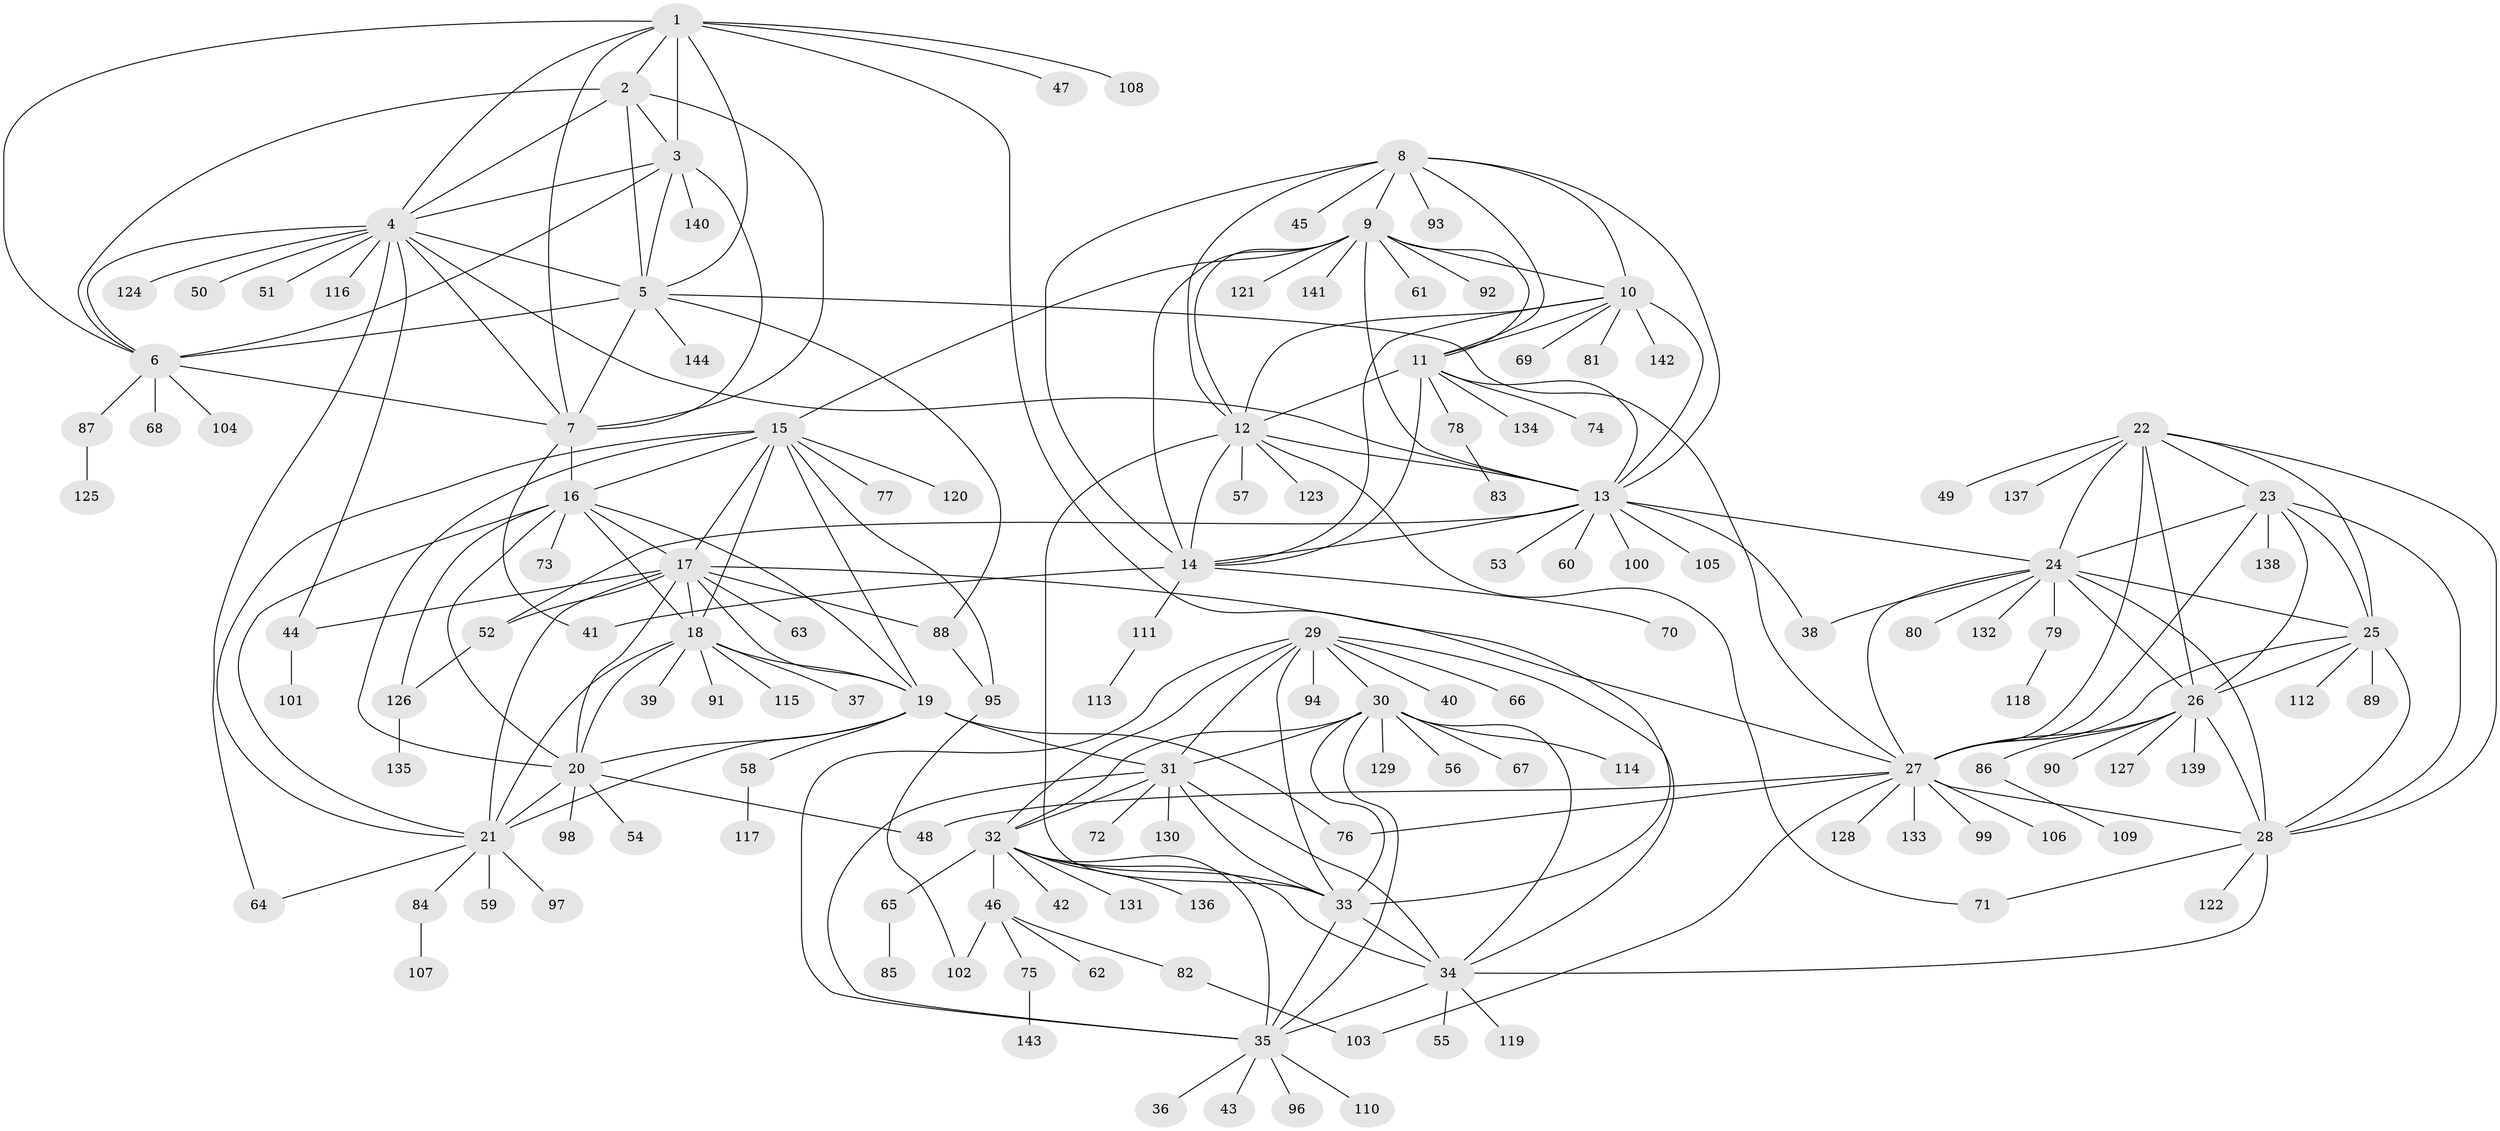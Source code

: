 // coarse degree distribution, {7: 0.043859649122807015, 6: 0.02631578947368421, 22: 0.008771929824561403, 8: 0.02631578947368421, 9: 0.043859649122807015, 13: 0.008771929824561403, 10: 0.008771929824561403, 12: 0.02631578947368421, 5: 0.008771929824561403, 16: 0.008771929824561403, 1: 0.6578947368421053, 2: 0.10526315789473684, 4: 0.017543859649122806, 3: 0.008771929824561403}
// Generated by graph-tools (version 1.1) at 2025/52/02/27/25 19:52:14]
// undirected, 144 vertices, 237 edges
graph export_dot {
graph [start="1"]
  node [color=gray90,style=filled];
  1;
  2;
  3;
  4;
  5;
  6;
  7;
  8;
  9;
  10;
  11;
  12;
  13;
  14;
  15;
  16;
  17;
  18;
  19;
  20;
  21;
  22;
  23;
  24;
  25;
  26;
  27;
  28;
  29;
  30;
  31;
  32;
  33;
  34;
  35;
  36;
  37;
  38;
  39;
  40;
  41;
  42;
  43;
  44;
  45;
  46;
  47;
  48;
  49;
  50;
  51;
  52;
  53;
  54;
  55;
  56;
  57;
  58;
  59;
  60;
  61;
  62;
  63;
  64;
  65;
  66;
  67;
  68;
  69;
  70;
  71;
  72;
  73;
  74;
  75;
  76;
  77;
  78;
  79;
  80;
  81;
  82;
  83;
  84;
  85;
  86;
  87;
  88;
  89;
  90;
  91;
  92;
  93;
  94;
  95;
  96;
  97;
  98;
  99;
  100;
  101;
  102;
  103;
  104;
  105;
  106;
  107;
  108;
  109;
  110;
  111;
  112;
  113;
  114;
  115;
  116;
  117;
  118;
  119;
  120;
  121;
  122;
  123;
  124;
  125;
  126;
  127;
  128;
  129;
  130;
  131;
  132;
  133;
  134;
  135;
  136;
  137;
  138;
  139;
  140;
  141;
  142;
  143;
  144;
  1 -- 2;
  1 -- 3;
  1 -- 4;
  1 -- 5;
  1 -- 6;
  1 -- 7;
  1 -- 33;
  1 -- 47;
  1 -- 108;
  2 -- 3;
  2 -- 4;
  2 -- 5;
  2 -- 6;
  2 -- 7;
  3 -- 4;
  3 -- 5;
  3 -- 6;
  3 -- 7;
  3 -- 140;
  4 -- 5;
  4 -- 6;
  4 -- 7;
  4 -- 13;
  4 -- 44;
  4 -- 50;
  4 -- 51;
  4 -- 64;
  4 -- 116;
  4 -- 124;
  5 -- 6;
  5 -- 7;
  5 -- 27;
  5 -- 88;
  5 -- 144;
  6 -- 7;
  6 -- 68;
  6 -- 87;
  6 -- 104;
  7 -- 16;
  7 -- 41;
  8 -- 9;
  8 -- 10;
  8 -- 11;
  8 -- 12;
  8 -- 13;
  8 -- 14;
  8 -- 45;
  8 -- 93;
  9 -- 10;
  9 -- 11;
  9 -- 12;
  9 -- 13;
  9 -- 14;
  9 -- 15;
  9 -- 61;
  9 -- 92;
  9 -- 121;
  9 -- 141;
  10 -- 11;
  10 -- 12;
  10 -- 13;
  10 -- 14;
  10 -- 69;
  10 -- 81;
  10 -- 142;
  11 -- 12;
  11 -- 13;
  11 -- 14;
  11 -- 74;
  11 -- 78;
  11 -- 134;
  12 -- 13;
  12 -- 14;
  12 -- 33;
  12 -- 57;
  12 -- 71;
  12 -- 123;
  13 -- 14;
  13 -- 24;
  13 -- 38;
  13 -- 52;
  13 -- 53;
  13 -- 60;
  13 -- 100;
  13 -- 105;
  14 -- 41;
  14 -- 70;
  14 -- 111;
  15 -- 16;
  15 -- 17;
  15 -- 18;
  15 -- 19;
  15 -- 20;
  15 -- 21;
  15 -- 77;
  15 -- 95;
  15 -- 120;
  16 -- 17;
  16 -- 18;
  16 -- 19;
  16 -- 20;
  16 -- 21;
  16 -- 73;
  16 -- 126;
  17 -- 18;
  17 -- 19;
  17 -- 20;
  17 -- 21;
  17 -- 27;
  17 -- 44;
  17 -- 52;
  17 -- 63;
  17 -- 88;
  18 -- 19;
  18 -- 20;
  18 -- 21;
  18 -- 37;
  18 -- 39;
  18 -- 91;
  18 -- 115;
  19 -- 20;
  19 -- 21;
  19 -- 31;
  19 -- 58;
  19 -- 76;
  20 -- 21;
  20 -- 48;
  20 -- 54;
  20 -- 98;
  21 -- 59;
  21 -- 64;
  21 -- 84;
  21 -- 97;
  22 -- 23;
  22 -- 24;
  22 -- 25;
  22 -- 26;
  22 -- 27;
  22 -- 28;
  22 -- 49;
  22 -- 137;
  23 -- 24;
  23 -- 25;
  23 -- 26;
  23 -- 27;
  23 -- 28;
  23 -- 138;
  24 -- 25;
  24 -- 26;
  24 -- 27;
  24 -- 28;
  24 -- 38;
  24 -- 79;
  24 -- 80;
  24 -- 132;
  25 -- 26;
  25 -- 27;
  25 -- 28;
  25 -- 89;
  25 -- 112;
  26 -- 27;
  26 -- 28;
  26 -- 86;
  26 -- 90;
  26 -- 127;
  26 -- 139;
  27 -- 28;
  27 -- 48;
  27 -- 76;
  27 -- 99;
  27 -- 103;
  27 -- 106;
  27 -- 128;
  27 -- 133;
  28 -- 34;
  28 -- 71;
  28 -- 122;
  29 -- 30;
  29 -- 31;
  29 -- 32;
  29 -- 33;
  29 -- 34;
  29 -- 35;
  29 -- 40;
  29 -- 66;
  29 -- 94;
  30 -- 31;
  30 -- 32;
  30 -- 33;
  30 -- 34;
  30 -- 35;
  30 -- 56;
  30 -- 67;
  30 -- 114;
  30 -- 129;
  31 -- 32;
  31 -- 33;
  31 -- 34;
  31 -- 35;
  31 -- 72;
  31 -- 130;
  32 -- 33;
  32 -- 34;
  32 -- 35;
  32 -- 42;
  32 -- 46;
  32 -- 65;
  32 -- 131;
  32 -- 136;
  33 -- 34;
  33 -- 35;
  34 -- 35;
  34 -- 55;
  34 -- 119;
  35 -- 36;
  35 -- 43;
  35 -- 96;
  35 -- 110;
  44 -- 101;
  46 -- 62;
  46 -- 75;
  46 -- 82;
  46 -- 102;
  52 -- 126;
  58 -- 117;
  65 -- 85;
  75 -- 143;
  78 -- 83;
  79 -- 118;
  82 -- 103;
  84 -- 107;
  86 -- 109;
  87 -- 125;
  88 -- 95;
  95 -- 102;
  111 -- 113;
  126 -- 135;
}
